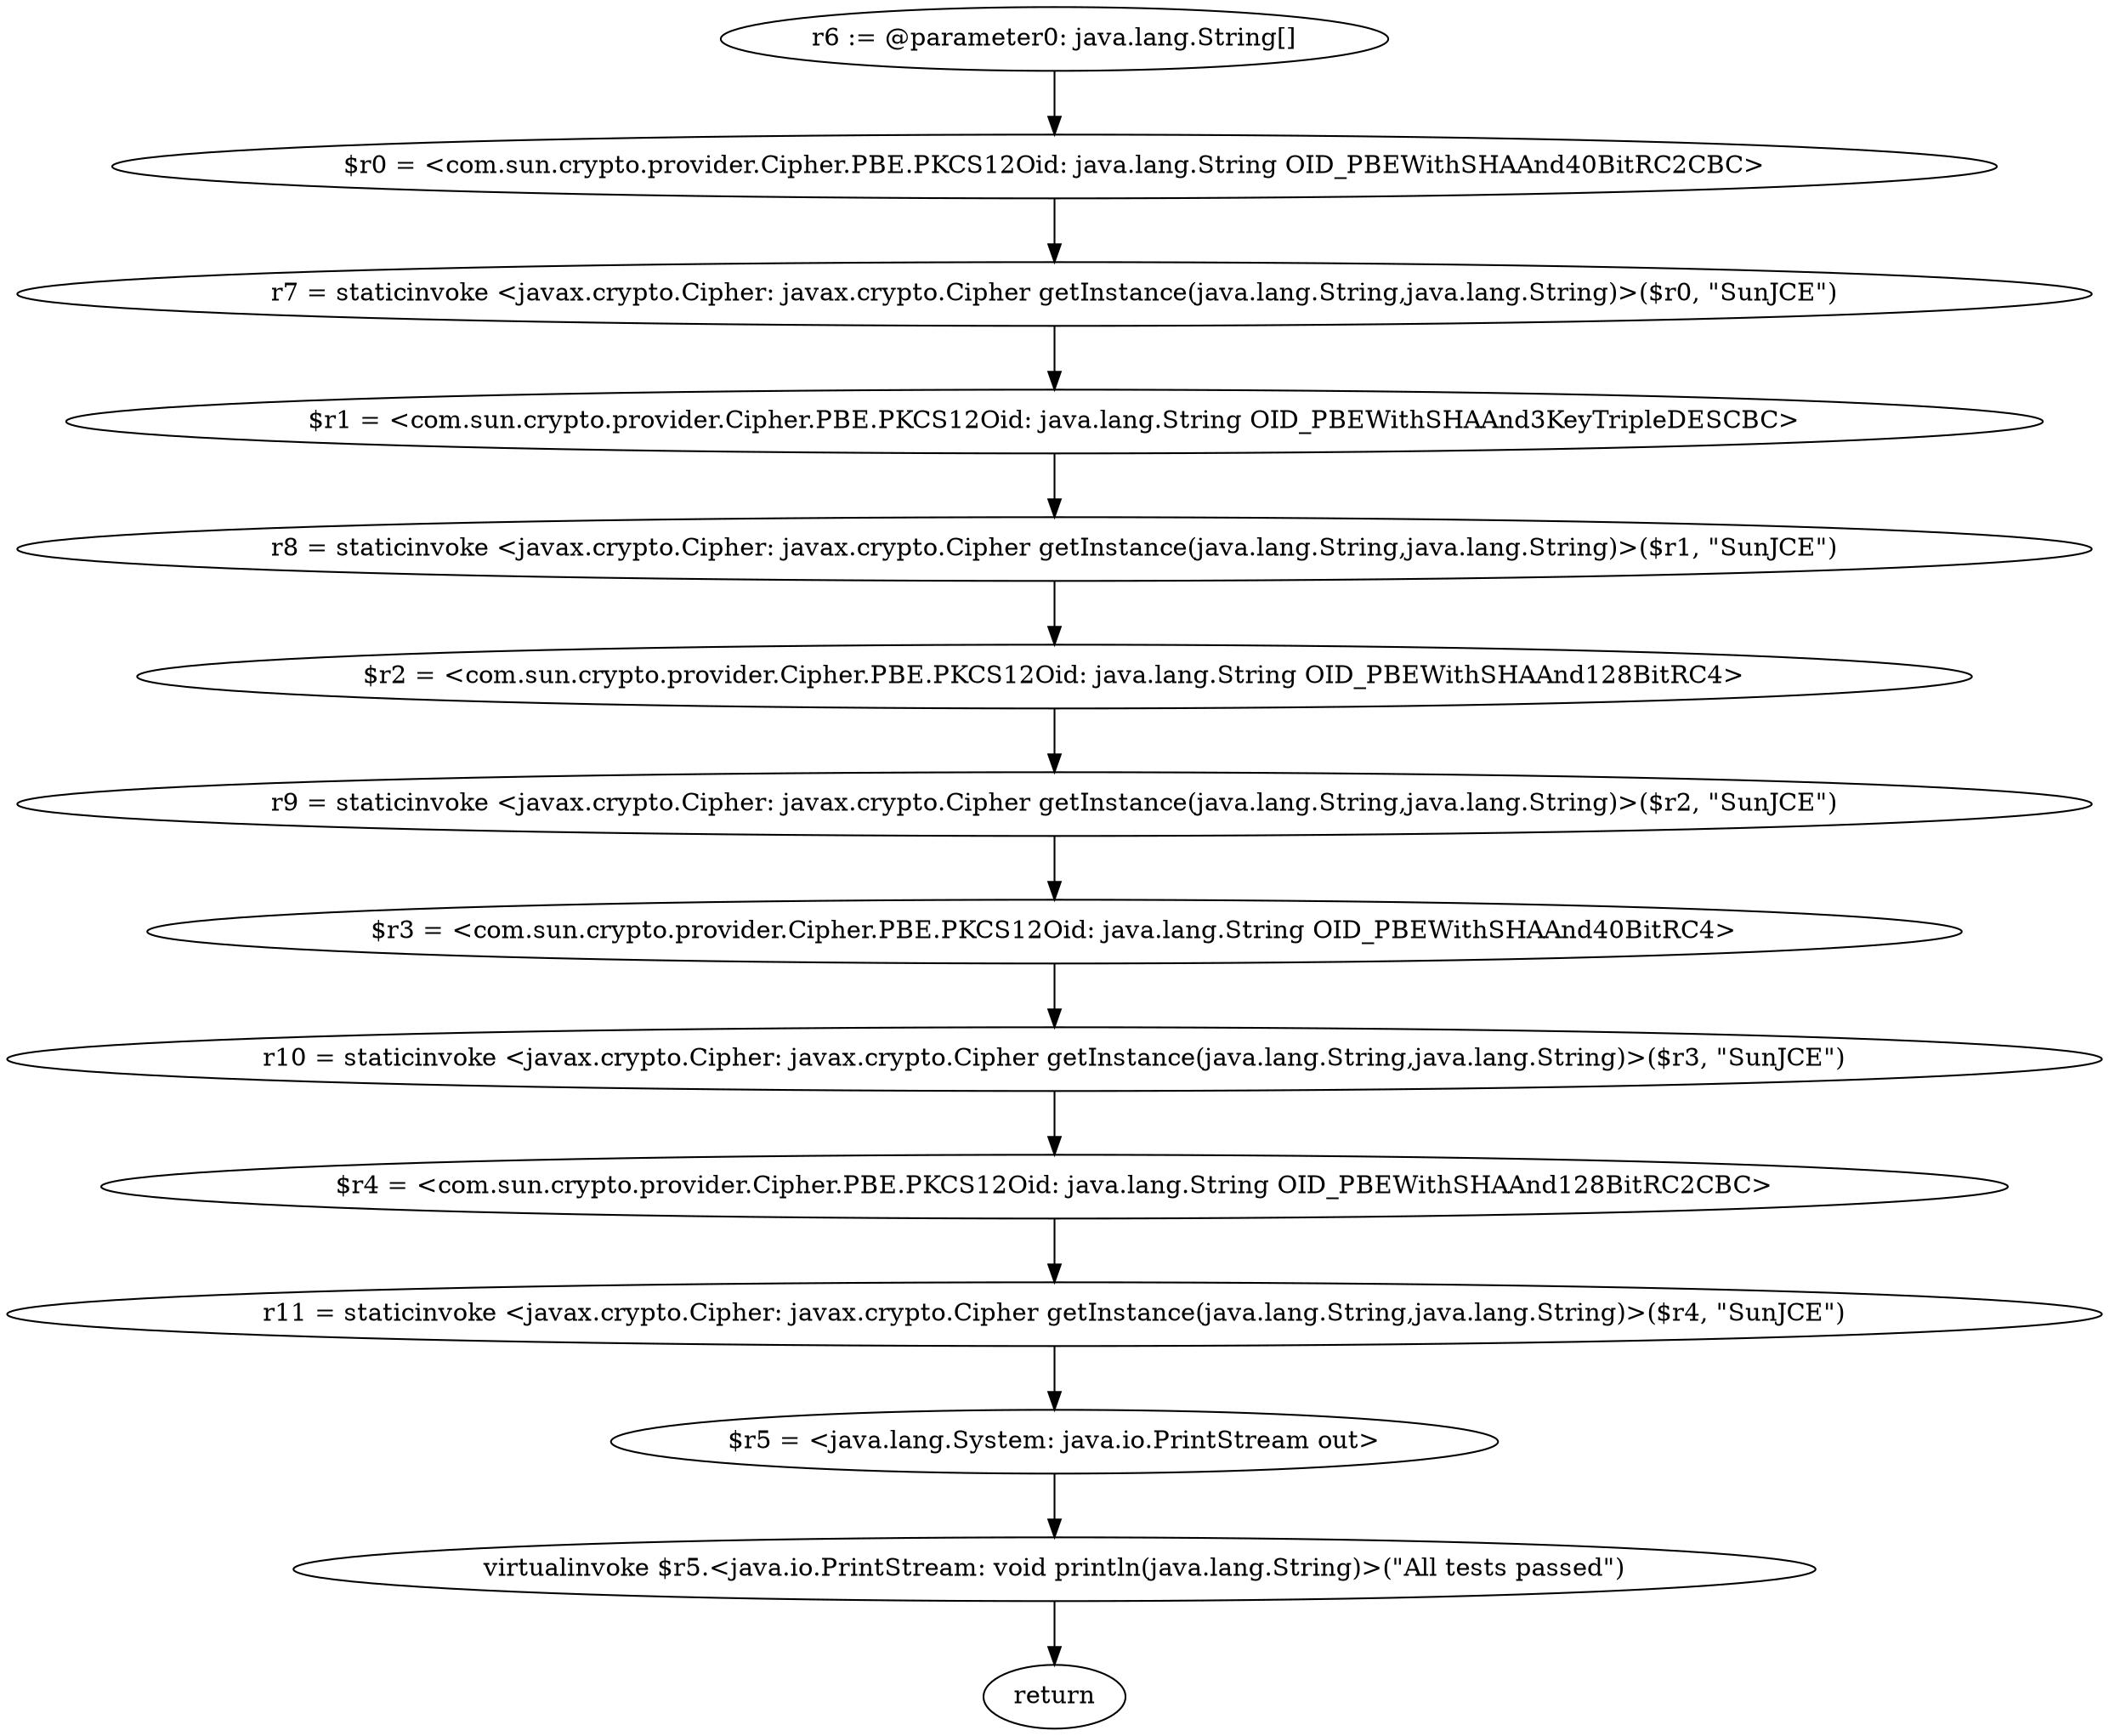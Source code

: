 digraph "unitGraph" {
    "r6 := @parameter0: java.lang.String[]"
    "$r0 = <com.sun.crypto.provider.Cipher.PBE.PKCS12Oid: java.lang.String OID_PBEWithSHAAnd40BitRC2CBC>"
    "r7 = staticinvoke <javax.crypto.Cipher: javax.crypto.Cipher getInstance(java.lang.String,java.lang.String)>($r0, \"SunJCE\")"
    "$r1 = <com.sun.crypto.provider.Cipher.PBE.PKCS12Oid: java.lang.String OID_PBEWithSHAAnd3KeyTripleDESCBC>"
    "r8 = staticinvoke <javax.crypto.Cipher: javax.crypto.Cipher getInstance(java.lang.String,java.lang.String)>($r1, \"SunJCE\")"
    "$r2 = <com.sun.crypto.provider.Cipher.PBE.PKCS12Oid: java.lang.String OID_PBEWithSHAAnd128BitRC4>"
    "r9 = staticinvoke <javax.crypto.Cipher: javax.crypto.Cipher getInstance(java.lang.String,java.lang.String)>($r2, \"SunJCE\")"
    "$r3 = <com.sun.crypto.provider.Cipher.PBE.PKCS12Oid: java.lang.String OID_PBEWithSHAAnd40BitRC4>"
    "r10 = staticinvoke <javax.crypto.Cipher: javax.crypto.Cipher getInstance(java.lang.String,java.lang.String)>($r3, \"SunJCE\")"
    "$r4 = <com.sun.crypto.provider.Cipher.PBE.PKCS12Oid: java.lang.String OID_PBEWithSHAAnd128BitRC2CBC>"
    "r11 = staticinvoke <javax.crypto.Cipher: javax.crypto.Cipher getInstance(java.lang.String,java.lang.String)>($r4, \"SunJCE\")"
    "$r5 = <java.lang.System: java.io.PrintStream out>"
    "virtualinvoke $r5.<java.io.PrintStream: void println(java.lang.String)>(\"All tests passed\")"
    "return"
    "r6 := @parameter0: java.lang.String[]"->"$r0 = <com.sun.crypto.provider.Cipher.PBE.PKCS12Oid: java.lang.String OID_PBEWithSHAAnd40BitRC2CBC>";
    "$r0 = <com.sun.crypto.provider.Cipher.PBE.PKCS12Oid: java.lang.String OID_PBEWithSHAAnd40BitRC2CBC>"->"r7 = staticinvoke <javax.crypto.Cipher: javax.crypto.Cipher getInstance(java.lang.String,java.lang.String)>($r0, \"SunJCE\")";
    "r7 = staticinvoke <javax.crypto.Cipher: javax.crypto.Cipher getInstance(java.lang.String,java.lang.String)>($r0, \"SunJCE\")"->"$r1 = <com.sun.crypto.provider.Cipher.PBE.PKCS12Oid: java.lang.String OID_PBEWithSHAAnd3KeyTripleDESCBC>";
    "$r1 = <com.sun.crypto.provider.Cipher.PBE.PKCS12Oid: java.lang.String OID_PBEWithSHAAnd3KeyTripleDESCBC>"->"r8 = staticinvoke <javax.crypto.Cipher: javax.crypto.Cipher getInstance(java.lang.String,java.lang.String)>($r1, \"SunJCE\")";
    "r8 = staticinvoke <javax.crypto.Cipher: javax.crypto.Cipher getInstance(java.lang.String,java.lang.String)>($r1, \"SunJCE\")"->"$r2 = <com.sun.crypto.provider.Cipher.PBE.PKCS12Oid: java.lang.String OID_PBEWithSHAAnd128BitRC4>";
    "$r2 = <com.sun.crypto.provider.Cipher.PBE.PKCS12Oid: java.lang.String OID_PBEWithSHAAnd128BitRC4>"->"r9 = staticinvoke <javax.crypto.Cipher: javax.crypto.Cipher getInstance(java.lang.String,java.lang.String)>($r2, \"SunJCE\")";
    "r9 = staticinvoke <javax.crypto.Cipher: javax.crypto.Cipher getInstance(java.lang.String,java.lang.String)>($r2, \"SunJCE\")"->"$r3 = <com.sun.crypto.provider.Cipher.PBE.PKCS12Oid: java.lang.String OID_PBEWithSHAAnd40BitRC4>";
    "$r3 = <com.sun.crypto.provider.Cipher.PBE.PKCS12Oid: java.lang.String OID_PBEWithSHAAnd40BitRC4>"->"r10 = staticinvoke <javax.crypto.Cipher: javax.crypto.Cipher getInstance(java.lang.String,java.lang.String)>($r3, \"SunJCE\")";
    "r10 = staticinvoke <javax.crypto.Cipher: javax.crypto.Cipher getInstance(java.lang.String,java.lang.String)>($r3, \"SunJCE\")"->"$r4 = <com.sun.crypto.provider.Cipher.PBE.PKCS12Oid: java.lang.String OID_PBEWithSHAAnd128BitRC2CBC>";
    "$r4 = <com.sun.crypto.provider.Cipher.PBE.PKCS12Oid: java.lang.String OID_PBEWithSHAAnd128BitRC2CBC>"->"r11 = staticinvoke <javax.crypto.Cipher: javax.crypto.Cipher getInstance(java.lang.String,java.lang.String)>($r4, \"SunJCE\")";
    "r11 = staticinvoke <javax.crypto.Cipher: javax.crypto.Cipher getInstance(java.lang.String,java.lang.String)>($r4, \"SunJCE\")"->"$r5 = <java.lang.System: java.io.PrintStream out>";
    "$r5 = <java.lang.System: java.io.PrintStream out>"->"virtualinvoke $r5.<java.io.PrintStream: void println(java.lang.String)>(\"All tests passed\")";
    "virtualinvoke $r5.<java.io.PrintStream: void println(java.lang.String)>(\"All tests passed\")"->"return";
}
